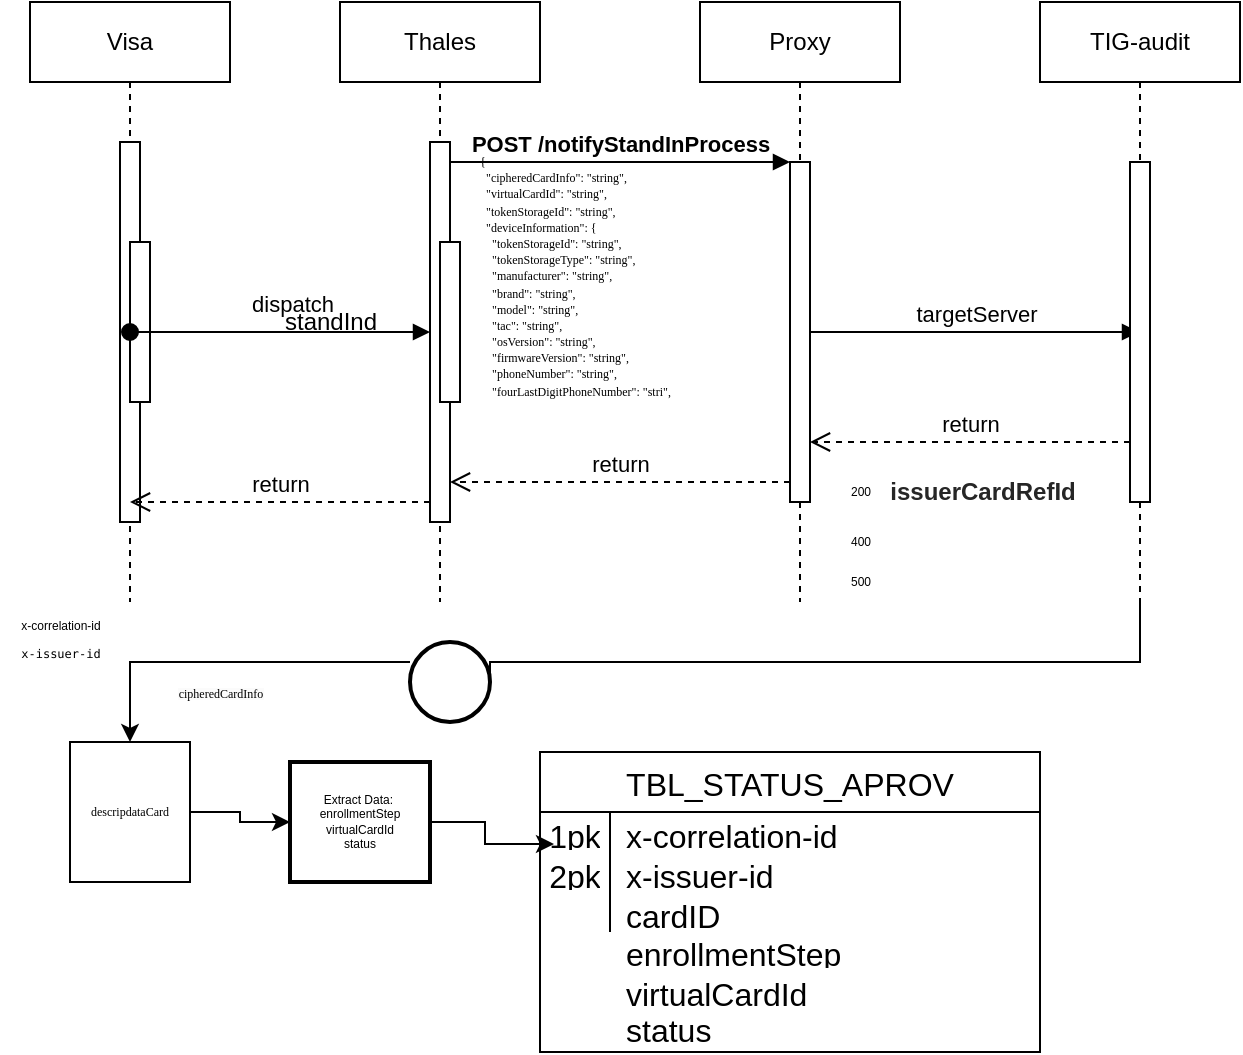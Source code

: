 <mxfile version="20.8.16" type="github">
  <diagram name="Page-1" id="2YBvvXClWsGukQMizWep">
    <mxGraphModel dx="1674" dy="768" grid="1" gridSize="10" guides="1" tooltips="1" connect="1" arrows="1" fold="1" page="1" pageScale="1" pageWidth="850" pageHeight="1100" math="0" shadow="0">
      <root>
        <mxCell id="0" />
        <mxCell id="1" parent="0" />
        <mxCell id="aM9ryv3xv72pqoxQDRHE-1" value="Thales" style="shape=umlLifeline;perimeter=lifelinePerimeter;whiteSpace=wrap;html=1;container=0;dropTarget=0;collapsible=0;recursiveResize=0;outlineConnect=0;portConstraint=eastwest;newEdgeStyle={&quot;edgeStyle&quot;:&quot;elbowEdgeStyle&quot;,&quot;elbow&quot;:&quot;vertical&quot;,&quot;curved&quot;:0,&quot;rounded&quot;:0};" parent="1" vertex="1">
          <mxGeometry x="235" y="50" width="100" height="300" as="geometry" />
        </mxCell>
        <mxCell id="aM9ryv3xv72pqoxQDRHE-2" value="" style="html=1;points=[];perimeter=orthogonalPerimeter;outlineConnect=0;targetShapes=umlLifeline;portConstraint=eastwest;newEdgeStyle={&quot;edgeStyle&quot;:&quot;elbowEdgeStyle&quot;,&quot;elbow&quot;:&quot;vertical&quot;,&quot;curved&quot;:0,&quot;rounded&quot;:0};" parent="aM9ryv3xv72pqoxQDRHE-1" vertex="1">
          <mxGeometry x="45" y="70" width="10" height="190" as="geometry" />
        </mxCell>
        <mxCell id="aM9ryv3xv72pqoxQDRHE-4" value="" style="html=1;points=[];perimeter=orthogonalPerimeter;outlineConnect=0;targetShapes=umlLifeline;portConstraint=eastwest;newEdgeStyle={&quot;edgeStyle&quot;:&quot;elbowEdgeStyle&quot;,&quot;elbow&quot;:&quot;vertical&quot;,&quot;curved&quot;:0,&quot;rounded&quot;:0};" parent="aM9ryv3xv72pqoxQDRHE-1" vertex="1">
          <mxGeometry x="50" y="120" width="10" height="80" as="geometry" />
        </mxCell>
        <mxCell id="aM9ryv3xv72pqoxQDRHE-5" value="Proxy" style="shape=umlLifeline;perimeter=lifelinePerimeter;whiteSpace=wrap;html=1;container=0;dropTarget=0;collapsible=0;recursiveResize=0;outlineConnect=0;portConstraint=eastwest;newEdgeStyle={&quot;edgeStyle&quot;:&quot;elbowEdgeStyle&quot;,&quot;elbow&quot;:&quot;vertical&quot;,&quot;curved&quot;:0,&quot;rounded&quot;:0};" parent="1" vertex="1">
          <mxGeometry x="415" y="50" width="100" height="300" as="geometry" />
        </mxCell>
        <mxCell id="aM9ryv3xv72pqoxQDRHE-6" value="" style="html=1;points=[];perimeter=orthogonalPerimeter;outlineConnect=0;targetShapes=umlLifeline;portConstraint=eastwest;newEdgeStyle={&quot;edgeStyle&quot;:&quot;elbowEdgeStyle&quot;,&quot;elbow&quot;:&quot;vertical&quot;,&quot;curved&quot;:0,&quot;rounded&quot;:0};" parent="aM9ryv3xv72pqoxQDRHE-5" vertex="1">
          <mxGeometry x="45" y="80" width="10" height="170" as="geometry" />
        </mxCell>
        <mxCell id="aM9ryv3xv72pqoxQDRHE-7" value="&lt;strong&gt;POST /notifyStandInProcess&lt;/strong&gt;" style="html=1;verticalAlign=bottom;endArrow=block;edgeStyle=elbowEdgeStyle;elbow=vertical;curved=0;rounded=0;" parent="1" source="aM9ryv3xv72pqoxQDRHE-2" target="aM9ryv3xv72pqoxQDRHE-6" edge="1">
          <mxGeometry relative="1" as="geometry">
            <mxPoint x="390" y="140" as="sourcePoint" />
            <Array as="points">
              <mxPoint x="375" y="130" />
            </Array>
            <mxPoint as="offset" />
          </mxGeometry>
        </mxCell>
        <mxCell id="aM9ryv3xv72pqoxQDRHE-8" value="return" style="html=1;verticalAlign=bottom;endArrow=open;dashed=1;endSize=8;edgeStyle=elbowEdgeStyle;elbow=vertical;curved=0;rounded=0;" parent="1" source="aM9ryv3xv72pqoxQDRHE-6" target="aM9ryv3xv72pqoxQDRHE-2" edge="1">
          <mxGeometry relative="1" as="geometry">
            <mxPoint x="390" y="215" as="targetPoint" />
            <Array as="points">
              <mxPoint x="390" y="290" />
            </Array>
          </mxGeometry>
        </mxCell>
        <mxCell id="aM9ryv3xv72pqoxQDRHE-9" value="targetServer" style="html=1;verticalAlign=bottom;endArrow=block;edgeStyle=elbowEdgeStyle;elbow=vertical;curved=0;rounded=0;" parent="1" source="aM9ryv3xv72pqoxQDRHE-6" target="0-ScdNJIP9ipMrZCg9KP-1" edge="1">
          <mxGeometry relative="1" as="geometry">
            <mxPoint x="370" y="170" as="sourcePoint" />
            <Array as="points" />
          </mxGeometry>
        </mxCell>
        <mxCell id="0-ScdNJIP9ipMrZCg9KP-1" value="TIG-audit" style="shape=umlLifeline;perimeter=lifelinePerimeter;whiteSpace=wrap;html=1;container=0;dropTarget=0;collapsible=0;recursiveResize=0;outlineConnect=0;portConstraint=eastwest;newEdgeStyle={&quot;edgeStyle&quot;:&quot;elbowEdgeStyle&quot;,&quot;elbow&quot;:&quot;vertical&quot;,&quot;curved&quot;:0,&quot;rounded&quot;:0};" vertex="1" parent="1">
          <mxGeometry x="585" y="50" width="100" height="300" as="geometry" />
        </mxCell>
        <mxCell id="0-ScdNJIP9ipMrZCg9KP-2" value="" style="html=1;points=[];perimeter=orthogonalPerimeter;outlineConnect=0;targetShapes=umlLifeline;portConstraint=eastwest;newEdgeStyle={&quot;edgeStyle&quot;:&quot;elbowEdgeStyle&quot;,&quot;elbow&quot;:&quot;vertical&quot;,&quot;curved&quot;:0,&quot;rounded&quot;:0};" vertex="1" parent="0-ScdNJIP9ipMrZCg9KP-1">
          <mxGeometry x="45" y="80" width="10" height="170" as="geometry" />
        </mxCell>
        <mxCell id="0-ScdNJIP9ipMrZCg9KP-3" value="Visa" style="shape=umlLifeline;perimeter=lifelinePerimeter;whiteSpace=wrap;html=1;container=0;dropTarget=0;collapsible=0;recursiveResize=0;outlineConnect=0;portConstraint=eastwest;newEdgeStyle={&quot;edgeStyle&quot;:&quot;elbowEdgeStyle&quot;,&quot;elbow&quot;:&quot;vertical&quot;,&quot;curved&quot;:0,&quot;rounded&quot;:0};" vertex="1" parent="1">
          <mxGeometry x="80" y="50" width="100" height="300" as="geometry" />
        </mxCell>
        <mxCell id="0-ScdNJIP9ipMrZCg9KP-4" value="" style="html=1;points=[];perimeter=orthogonalPerimeter;outlineConnect=0;targetShapes=umlLifeline;portConstraint=eastwest;newEdgeStyle={&quot;edgeStyle&quot;:&quot;elbowEdgeStyle&quot;,&quot;elbow&quot;:&quot;vertical&quot;,&quot;curved&quot;:0,&quot;rounded&quot;:0};" vertex="1" parent="0-ScdNJIP9ipMrZCg9KP-3">
          <mxGeometry x="45" y="70" width="10" height="190" as="geometry" />
        </mxCell>
        <mxCell id="0-ScdNJIP9ipMrZCg9KP-6" value="" style="html=1;points=[];perimeter=orthogonalPerimeter;outlineConnect=0;targetShapes=umlLifeline;portConstraint=eastwest;newEdgeStyle={&quot;edgeStyle&quot;:&quot;elbowEdgeStyle&quot;,&quot;elbow&quot;:&quot;vertical&quot;,&quot;curved&quot;:0,&quot;rounded&quot;:0};" vertex="1" parent="0-ScdNJIP9ipMrZCg9KP-3">
          <mxGeometry x="50" y="120" width="10" height="80" as="geometry" />
        </mxCell>
        <mxCell id="aM9ryv3xv72pqoxQDRHE-3" value="dispatch" style="html=1;verticalAlign=bottom;startArrow=oval;endArrow=block;startSize=8;edgeStyle=elbowEdgeStyle;elbow=vertical;curved=0;rounded=0;" parent="1" target="aM9ryv3xv72pqoxQDRHE-2" edge="1" source="0-ScdNJIP9ipMrZCg9KP-3">
          <mxGeometry x="0.07" y="5" relative="1" as="geometry">
            <mxPoint x="220" y="120" as="sourcePoint" />
            <mxPoint as="offset" />
          </mxGeometry>
        </mxCell>
        <mxCell id="0-ScdNJIP9ipMrZCg9KP-7" value="standInd" style="text;html=1;align=center;verticalAlign=middle;resizable=0;points=[];autosize=1;strokeColor=none;fillColor=none;" vertex="1" parent="1">
          <mxGeometry x="195" y="195" width="70" height="30" as="geometry" />
        </mxCell>
        <mxCell id="0-ScdNJIP9ipMrZCg9KP-9" value="return" style="html=1;verticalAlign=bottom;endArrow=open;dashed=1;endSize=8;edgeStyle=elbowEdgeStyle;elbow=vertical;curved=0;rounded=0;" edge="1" parent="1" source="aM9ryv3xv72pqoxQDRHE-2">
          <mxGeometry relative="1" as="geometry">
            <mxPoint x="130" y="300" as="targetPoint" />
            <Array as="points">
              <mxPoint x="230" y="300" />
            </Array>
            <mxPoint x="300" y="300" as="sourcePoint" />
          </mxGeometry>
        </mxCell>
        <mxCell id="0-ScdNJIP9ipMrZCg9KP-10" value="return" style="html=1;verticalAlign=bottom;endArrow=open;dashed=1;endSize=8;edgeStyle=elbowEdgeStyle;elbow=vertical;curved=0;rounded=0;" edge="1" parent="1">
          <mxGeometry relative="1" as="geometry">
            <mxPoint x="470" y="270" as="targetPoint" />
            <Array as="points">
              <mxPoint x="560" y="270" />
            </Array>
            <mxPoint x="630" y="270" as="sourcePoint" />
          </mxGeometry>
        </mxCell>
        <mxCell id="0-ScdNJIP9ipMrZCg9KP-12" value="&lt;pre&gt;&lt;font face=&quot;Comic Sans MS&quot;&gt;{&lt;br&gt;&amp;nbsp; &quot;cipheredCardInfo&quot;: &quot;string&quot;,&lt;br&gt;&amp;nbsp; &quot;virtualCardId&quot;: &quot;string&quot;,&lt;br&gt;&amp;nbsp; &quot;tokenStorageId&quot;: &quot;string&quot;,&lt;br&gt;&amp;nbsp; &quot;deviceInformation&quot;: {&lt;br&gt;&amp;nbsp; &amp;nbsp; &quot;tokenStorageId&quot;: &quot;string&quot;,&lt;br&gt;&amp;nbsp; &amp;nbsp; &quot;tokenStorageType&quot;: &quot;string&quot;,&lt;br&gt;&amp;nbsp; &amp;nbsp; &quot;manufacturer&quot;: &quot;string&quot;,&lt;br&gt;&amp;nbsp; &amp;nbsp; &quot;brand&quot;: &quot;string&quot;,&lt;br&gt;&amp;nbsp; &amp;nbsp; &quot;model&quot;: &quot;string&quot;,&lt;br&gt;&amp;nbsp; &amp;nbsp; &quot;tac&quot;: &quot;string&quot;,&lt;br&gt;&amp;nbsp; &amp;nbsp; &quot;osVersion&quot;: &quot;string&quot;,&lt;br&gt;&amp;nbsp; &amp;nbsp; &quot;firmwareVersion&quot;: &quot;string&quot;,&lt;br&gt;&amp;nbsp; &amp;nbsp; &quot;phoneNumber&quot;: &quot;string&quot;,&lt;br&gt;&amp;nbsp; &amp;nbsp; &quot;fourLastDigitPhoneNumber&quot;: &quot;stri&quot;,&lt;br&gt;&amp;nbsp; &amp;nbsp; &quot;deviceName&quot;: &quot;string&quot;,&lt;br&gt;&amp;nbsp; &amp;nbsp; &quot;deviceId&quot;: &quot;string&quot;,&lt;br&gt;&amp;nbsp; &amp;nbsp; &quot;androidIdLastTwo&quot;: &quot;st&quot;,&lt;br&gt;&amp;nbsp; &amp;nbsp; &quot;deviceParentId&quot;: &quot;string&quot;,&lt;br&gt;&amp;nbsp; &amp;nbsp; &quot;language&quot;: &quot;str&quot;,&lt;br&gt;&amp;nbsp; &amp;nbsp; &quot;deviceStateFlags&quot;: &quot;st&quot;,&lt;br&gt;&amp;nbsp; &amp;nbsp; &quot;serialNumber&quot;: &quot;string&quot;,&lt;br&gt;&amp;nbsp; &amp;nbsp; &quot;timeZone&quot;: &quot;string&quot;,&lt;br&gt;&amp;nbsp; &amp;nbsp; &quot;timeZoneSetting&quot;: &quot;string&quot;,&lt;br&gt;&amp;nbsp; &amp;nbsp; &quot;simSerialNumber&quot;: &quot;string&quot;,&lt;br&gt;&amp;nbsp; &amp;nbsp; &quot;IMEI&quot;: &quot;string&quot;,&lt;br&gt;&amp;nbsp; &amp;nbsp; &quot;phoneLostTime&quot;: &quot;stri&quot;,&lt;br&gt;&amp;nbsp; &amp;nbsp; &quot;networkOperator&quot;: &quot;string&quot;,&lt;br&gt;&amp;nbsp; &amp;nbsp; &quot;networkType&quot;: &quot;string&quot;&lt;br&gt;&amp;nbsp; },&lt;br&gt;&amp;nbsp; &quot;isPrimary&quot;: true,&lt;br&gt;&amp;nbsp; &quot;enrollmentStep&quot;: &quot;string&quot;,&lt;br&gt;&amp;nbsp; &quot;status&quot;: &quot;string&quot;,&lt;br&gt;&amp;nbsp; &quot;tokenInfo&quot;: &quot;string&quot;,&lt;br&gt;&amp;nbsp; &quot;publicKeyIdentifier&quot;: &quot;string&quot;,&lt;br&gt;&amp;nbsp; &quot;walletProviderId&quot;: &quot;string&quot;,&lt;br&gt;&amp;nbsp; &quot;tokenRequestor&quot;: {&lt;br&gt;&amp;nbsp; &amp;nbsp; &quot;id&quot;: &quot;string&quot;,&lt;br&gt;&amp;nbsp; &amp;nbsp; &quot;originalTokenRequestorId&quot;: &quot;string&quot;,&lt;br&gt;&amp;nbsp; &amp;nbsp; &quot;walletId&quot;: &quot;string&quot;,&lt;br&gt;&amp;nbsp; &amp;nbsp; &quot;merchantId&quot;: &quot;string&quot;,&lt;br&gt;&amp;nbsp; &amp;nbsp; &quot;name&quot;: &quot;string&quot;,&lt;br&gt;&amp;nbsp; &amp;nbsp; &quot;tspId&quot;: &quot;string&quot;&lt;br&gt;&amp;nbsp; },&lt;br&gt;&amp;nbsp; &quot;walletCardRefId&quot;: &quot;string&quot;,&lt;br&gt;&amp;nbsp; &quot;source&quot;: &quot;string&quot;,&lt;br&gt;&amp;nbsp; &quot;cvvValidated&quot;: true,&lt;br&gt;&amp;nbsp; &quot;tokenAssuranceLevel&quot;: &quot;st&quot;&lt;br&gt;}&lt;/font&gt;&lt;/pre&gt;" style="text;html=1;strokeColor=none;fillColor=none;spacing=5;spacingTop=-20;whiteSpace=wrap;overflow=hidden;rounded=0;fontSize=6;fontFamily=Helvetica;" vertex="1" parent="1">
          <mxGeometry x="300" y="130" width="190" height="120" as="geometry" />
        </mxCell>
        <mxCell id="0-ScdNJIP9ipMrZCg9KP-53" style="edgeStyle=orthogonalEdgeStyle;rounded=0;orthogonalLoop=1;jettySize=auto;html=1;exitX=1;exitY=0.5;exitDx=0;exitDy=0;entryX=0;entryY=0.5;entryDx=0;entryDy=0;fontFamily=Helvetica;fontSize=6;" edge="1" parent="1" source="0-ScdNJIP9ipMrZCg9KP-13" target="0-ScdNJIP9ipMrZCg9KP-25">
          <mxGeometry relative="1" as="geometry" />
        </mxCell>
        <mxCell id="0-ScdNJIP9ipMrZCg9KP-13" value="descripdataCard" style="whiteSpace=wrap;html=1;fontFamily=Comic Sans MS;fontSize=6;" vertex="1" parent="1">
          <mxGeometry x="100" y="420" width="60" height="70" as="geometry" />
        </mxCell>
        <mxCell id="0-ScdNJIP9ipMrZCg9KP-19" style="edgeStyle=orthogonalEdgeStyle;rounded=0;orthogonalLoop=1;jettySize=auto;html=1;entryX=0.5;entryY=0;entryDx=0;entryDy=0;fontFamily=Helvetica;fontSize=6;startArrow=none;" edge="1" parent="1" source="0-ScdNJIP9ipMrZCg9KP-21" target="0-ScdNJIP9ipMrZCg9KP-13">
          <mxGeometry relative="1" as="geometry">
            <Array as="points">
              <mxPoint x="130" y="380" />
            </Array>
          </mxGeometry>
        </mxCell>
        <mxCell id="0-ScdNJIP9ipMrZCg9KP-15" value="&lt;div style=&quot;box-sizing: border-box; border: 0 solid var(--color-border,currentColor); --tw-shadow:0 0 #0000; --tw-ring-inset:var(--tw-empty, ); --tw-ring-offset-width:0px; --tw-ring-offset-color:#fff; --tw-ring-color:rgba(147,197,253,0.5); --tw-ring-offset-shadow:0 0 #0000; --tw-ring-shadow:0 0 #0000; font-family: var(--font-mono); font-weight: 600; margin-right: 8px; color: rgb(38, 38, 38); font-size: 12px; text-align: start; background-color: rgb(255, 255, 255);&quot; class=&quot;sl-font-mono sl-font-semibold sl-mr-2&quot;&gt;issuerCardRefId&lt;/div&gt;" style="text;html=1;align=center;verticalAlign=middle;resizable=0;points=[];autosize=1;strokeColor=none;fillColor=none;fontSize=6;fontFamily=Helvetica;" vertex="1" parent="1">
          <mxGeometry x="500" y="280" width="120" height="30" as="geometry" />
        </mxCell>
        <mxCell id="0-ScdNJIP9ipMrZCg9KP-16" value="200" style="text;html=1;align=center;verticalAlign=middle;resizable=0;points=[];autosize=1;strokeColor=none;fillColor=none;fontSize=6;fontFamily=Helvetica;" vertex="1" parent="1">
          <mxGeometry x="480" y="285" width="30" height="20" as="geometry" />
        </mxCell>
        <mxCell id="0-ScdNJIP9ipMrZCg9KP-17" value="400" style="text;html=1;align=center;verticalAlign=middle;resizable=0;points=[];autosize=1;strokeColor=none;fillColor=none;fontSize=6;fontFamily=Helvetica;" vertex="1" parent="1">
          <mxGeometry x="480" y="310" width="30" height="20" as="geometry" />
        </mxCell>
        <mxCell id="0-ScdNJIP9ipMrZCg9KP-18" value="500" style="text;html=1;align=center;verticalAlign=middle;resizable=0;points=[];autosize=1;strokeColor=none;fillColor=none;fontSize=6;fontFamily=Helvetica;" vertex="1" parent="1">
          <mxGeometry x="480" y="330" width="30" height="20" as="geometry" />
        </mxCell>
        <mxCell id="0-ScdNJIP9ipMrZCg9KP-22" value="" style="edgeStyle=orthogonalEdgeStyle;rounded=0;orthogonalLoop=1;jettySize=auto;html=1;entryX=1;entryY=0.5;entryDx=0;entryDy=0;fontFamily=Helvetica;fontSize=6;endArrow=none;entryPerimeter=0;" edge="1" parent="1" source="0-ScdNJIP9ipMrZCg9KP-1" target="0-ScdNJIP9ipMrZCg9KP-21">
          <mxGeometry relative="1" as="geometry">
            <mxPoint x="480" y="305" as="sourcePoint" />
            <mxPoint x="130" y="430" as="targetPoint" />
            <Array as="points">
              <mxPoint x="635" y="380" />
              <mxPoint x="310" y="380" />
            </Array>
          </mxGeometry>
        </mxCell>
        <mxCell id="0-ScdNJIP9ipMrZCg9KP-21" value="" style="strokeWidth=2;html=1;shape=mxgraph.flowchart.start_2;whiteSpace=wrap;fontFamily=Helvetica;fontSize=6;" vertex="1" parent="1">
          <mxGeometry x="270" y="370" width="40" height="40" as="geometry" />
        </mxCell>
        <mxCell id="0-ScdNJIP9ipMrZCg9KP-52" style="edgeStyle=orthogonalEdgeStyle;rounded=0;orthogonalLoop=1;jettySize=auto;html=1;entryX=0.028;entryY=-0.2;entryDx=0;entryDy=0;entryPerimeter=0;fontFamily=Helvetica;fontSize=6;" edge="1" parent="1" source="0-ScdNJIP9ipMrZCg9KP-25" target="0-ScdNJIP9ipMrZCg9KP-33">
          <mxGeometry relative="1" as="geometry" />
        </mxCell>
        <mxCell id="0-ScdNJIP9ipMrZCg9KP-25" value="Extract Data:&amp;nbsp;&lt;br&gt;enrollmentStep&lt;br&gt;virtualCardId&lt;br&gt;status" style="whiteSpace=wrap;html=1;fontSize=6;strokeWidth=2;fontFamily=Helvetica;" vertex="1" parent="1">
          <mxGeometry x="210" y="430" width="70" height="60" as="geometry" />
        </mxCell>
        <mxCell id="0-ScdNJIP9ipMrZCg9KP-27" value="&#xa;&lt;span style=&quot;color: rgb(0, 0, 0); font-family: &amp;quot;Comic Sans MS&amp;quot;; font-size: 6px; font-style: normal; font-variant-ligatures: normal; font-variant-caps: normal; font-weight: 400; letter-spacing: normal; orphans: 2; text-align: center; text-indent: 0px; text-transform: none; widows: 2; word-spacing: 0px; -webkit-text-stroke-width: 0px; background-color: rgb(251, 251, 251); text-decoration-thickness: initial; text-decoration-style: initial; text-decoration-color: initial; float: none; display: inline !important;&quot;&gt;cipheredCardInfo&lt;/span&gt;&#xa;&#xa;" style="text;html=1;align=center;verticalAlign=middle;resizable=0;points=[];autosize=1;strokeColor=none;fillColor=none;fontSize=6;fontFamily=Helvetica;" vertex="1" parent="1">
          <mxGeometry x="140" y="380" width="70" height="40" as="geometry" />
        </mxCell>
        <mxCell id="0-ScdNJIP9ipMrZCg9KP-28" value="x-correlation-id&lt;pre&gt;x-issuer-id&lt;/pre&gt;&lt;div&gt;&lt;br&gt;&lt;/div&gt;" style="text;html=1;align=center;verticalAlign=middle;resizable=0;points=[];autosize=1;strokeColor=none;fillColor=none;fontSize=6;fontFamily=Helvetica;" vertex="1" parent="1">
          <mxGeometry x="65" y="350" width="60" height="50" as="geometry" />
        </mxCell>
        <mxCell id="0-ScdNJIP9ipMrZCg9KP-29" value="TBL_STATUS_APROV" style="shape=table;startSize=30;container=1;collapsible=0;childLayout=tableLayout;fixedRows=1;rowLines=0;fontStyle=0;strokeColor=default;fontSize=16;fontFamily=Helvetica;" vertex="1" parent="1">
          <mxGeometry x="335" y="425" width="250" height="150" as="geometry" />
        </mxCell>
        <mxCell id="0-ScdNJIP9ipMrZCg9KP-30" value="" style="shape=tableRow;horizontal=0;startSize=0;swimlaneHead=0;swimlaneBody=0;top=0;left=0;bottom=0;right=0;collapsible=0;dropTarget=0;fillColor=none;points=[[0,0.5],[1,0.5]];portConstraint=eastwest;strokeColor=inherit;fontSize=16;fontFamily=Helvetica;" vertex="1" parent="0-ScdNJIP9ipMrZCg9KP-29">
          <mxGeometry y="30" width="250" height="20" as="geometry" />
        </mxCell>
        <mxCell id="0-ScdNJIP9ipMrZCg9KP-31" value="1pk" style="shape=partialRectangle;html=1;whiteSpace=wrap;connectable=0;fillColor=none;top=0;left=0;bottom=0;right=0;overflow=hidden;pointerEvents=1;strokeColor=inherit;fontSize=16;fontFamily=Helvetica;" vertex="1" parent="0-ScdNJIP9ipMrZCg9KP-30">
          <mxGeometry width="35" height="20" as="geometry">
            <mxRectangle width="35" height="20" as="alternateBounds" />
          </mxGeometry>
        </mxCell>
        <mxCell id="0-ScdNJIP9ipMrZCg9KP-32" value="x-correlation-id&lt;pre style=&quot;border-color: var(--border-color);&quot;&gt;x-issuer-id&lt;/pre&gt;&lt;div style=&quot;border-color: var(--border-color);&quot;&gt;&lt;br style=&quot;border-color: var(--border-color); font-size: 6px; text-align: center;&quot;&gt;&lt;/div&gt;" style="shape=partialRectangle;html=1;whiteSpace=wrap;connectable=0;fillColor=none;top=0;left=0;bottom=0;right=0;align=left;spacingLeft=6;overflow=hidden;strokeColor=inherit;fontSize=16;fontFamily=Helvetica;" vertex="1" parent="0-ScdNJIP9ipMrZCg9KP-30">
          <mxGeometry x="35" width="215" height="20" as="geometry">
            <mxRectangle width="215" height="20" as="alternateBounds" />
          </mxGeometry>
        </mxCell>
        <mxCell id="0-ScdNJIP9ipMrZCg9KP-33" value="" style="shape=tableRow;horizontal=0;startSize=0;swimlaneHead=0;swimlaneBody=0;top=0;left=0;bottom=0;right=0;collapsible=0;dropTarget=0;fillColor=none;points=[[0,0.5],[1,0.5]];portConstraint=eastwest;strokeColor=inherit;fontSize=16;fontFamily=Helvetica;" vertex="1" parent="0-ScdNJIP9ipMrZCg9KP-29">
          <mxGeometry y="50" width="250" height="20" as="geometry" />
        </mxCell>
        <mxCell id="0-ScdNJIP9ipMrZCg9KP-34" value="2pk" style="shape=partialRectangle;html=1;whiteSpace=wrap;connectable=0;fillColor=none;top=0;left=0;bottom=0;right=0;overflow=hidden;strokeColor=inherit;fontSize=16;fontFamily=Helvetica;" vertex="1" parent="0-ScdNJIP9ipMrZCg9KP-33">
          <mxGeometry width="35" height="20" as="geometry">
            <mxRectangle width="35" height="20" as="alternateBounds" />
          </mxGeometry>
        </mxCell>
        <mxCell id="0-ScdNJIP9ipMrZCg9KP-35" value="x-issuer-id" style="shape=partialRectangle;html=1;whiteSpace=wrap;connectable=0;fillColor=none;top=0;left=0;bottom=0;right=0;align=left;spacingLeft=6;overflow=hidden;strokeColor=inherit;fontSize=16;fontFamily=Helvetica;" vertex="1" parent="0-ScdNJIP9ipMrZCg9KP-33">
          <mxGeometry x="35" width="215" height="20" as="geometry">
            <mxRectangle width="215" height="20" as="alternateBounds" />
          </mxGeometry>
        </mxCell>
        <mxCell id="0-ScdNJIP9ipMrZCg9KP-36" value="" style="shape=tableRow;horizontal=0;startSize=0;swimlaneHead=0;swimlaneBody=0;top=0;left=0;bottom=0;right=0;collapsible=0;dropTarget=0;fillColor=none;points=[[0,0.5],[1,0.5]];portConstraint=eastwest;strokeColor=inherit;fontSize=16;fontFamily=Helvetica;" vertex="1" parent="0-ScdNJIP9ipMrZCg9KP-29">
          <mxGeometry y="70" width="250" height="20" as="geometry" />
        </mxCell>
        <mxCell id="0-ScdNJIP9ipMrZCg9KP-37" value="" style="shape=partialRectangle;html=1;whiteSpace=wrap;connectable=0;fillColor=none;top=0;left=0;bottom=0;right=0;overflow=hidden;strokeColor=inherit;fontSize=16;fontFamily=Helvetica;" vertex="1" parent="0-ScdNJIP9ipMrZCg9KP-36">
          <mxGeometry width="35" height="20" as="geometry">
            <mxRectangle width="35" height="20" as="alternateBounds" />
          </mxGeometry>
        </mxCell>
        <mxCell id="0-ScdNJIP9ipMrZCg9KP-38" value="cardID" style="shape=partialRectangle;html=1;whiteSpace=wrap;connectable=0;fillColor=none;top=0;left=0;bottom=0;right=0;align=left;spacingLeft=6;overflow=hidden;strokeColor=inherit;fontSize=16;fontFamily=Helvetica;" vertex="1" parent="0-ScdNJIP9ipMrZCg9KP-36">
          <mxGeometry x="35" width="215" height="20" as="geometry">
            <mxRectangle width="215" height="20" as="alternateBounds" />
          </mxGeometry>
        </mxCell>
        <mxCell id="0-ScdNJIP9ipMrZCg9KP-42" value="" style="shape=tableRow;horizontal=0;startSize=0;swimlaneHead=0;swimlaneBody=0;top=0;left=0;bottom=0;right=0;collapsible=0;dropTarget=0;fillColor=none;points=[[0,0.5],[1,0.5]];portConstraint=eastwest;strokeColor=inherit;fontSize=16;fontFamily=Helvetica;" vertex="1" parent="1">
          <mxGeometry x="340" y="545" width="250" height="30" as="geometry" />
        </mxCell>
        <mxCell id="0-ScdNJIP9ipMrZCg9KP-49" value="enrollmentStep" style="shape=partialRectangle;html=1;whiteSpace=wrap;connectable=0;fillColor=none;top=0;left=0;bottom=0;right=0;align=left;spacingLeft=6;overflow=hidden;strokeColor=inherit;fontSize=16;fontFamily=Helvetica;" vertex="1" parent="1">
          <mxGeometry x="370" y="514" width="205" height="20" as="geometry">
            <mxRectangle width="205" height="20" as="alternateBounds" />
          </mxGeometry>
        </mxCell>
        <mxCell id="0-ScdNJIP9ipMrZCg9KP-50" value="virtualCardId" style="shape=partialRectangle;html=1;whiteSpace=wrap;connectable=0;fillColor=none;top=0;left=0;bottom=0;right=0;align=left;spacingLeft=6;overflow=hidden;strokeColor=inherit;fontSize=16;fontFamily=Helvetica;" vertex="1" parent="1">
          <mxGeometry x="370" y="534" width="205" height="20" as="geometry">
            <mxRectangle width="205" height="20" as="alternateBounds" />
          </mxGeometry>
        </mxCell>
        <mxCell id="0-ScdNJIP9ipMrZCg9KP-51" value="status" style="shape=partialRectangle;html=1;whiteSpace=wrap;connectable=0;fillColor=none;top=0;left=0;bottom=0;right=0;align=left;spacingLeft=6;overflow=hidden;strokeColor=inherit;fontSize=16;fontFamily=Helvetica;" vertex="1" parent="1">
          <mxGeometry x="370" y="552" width="205" height="20" as="geometry">
            <mxRectangle width="205" height="20" as="alternateBounds" />
          </mxGeometry>
        </mxCell>
      </root>
    </mxGraphModel>
  </diagram>
</mxfile>
